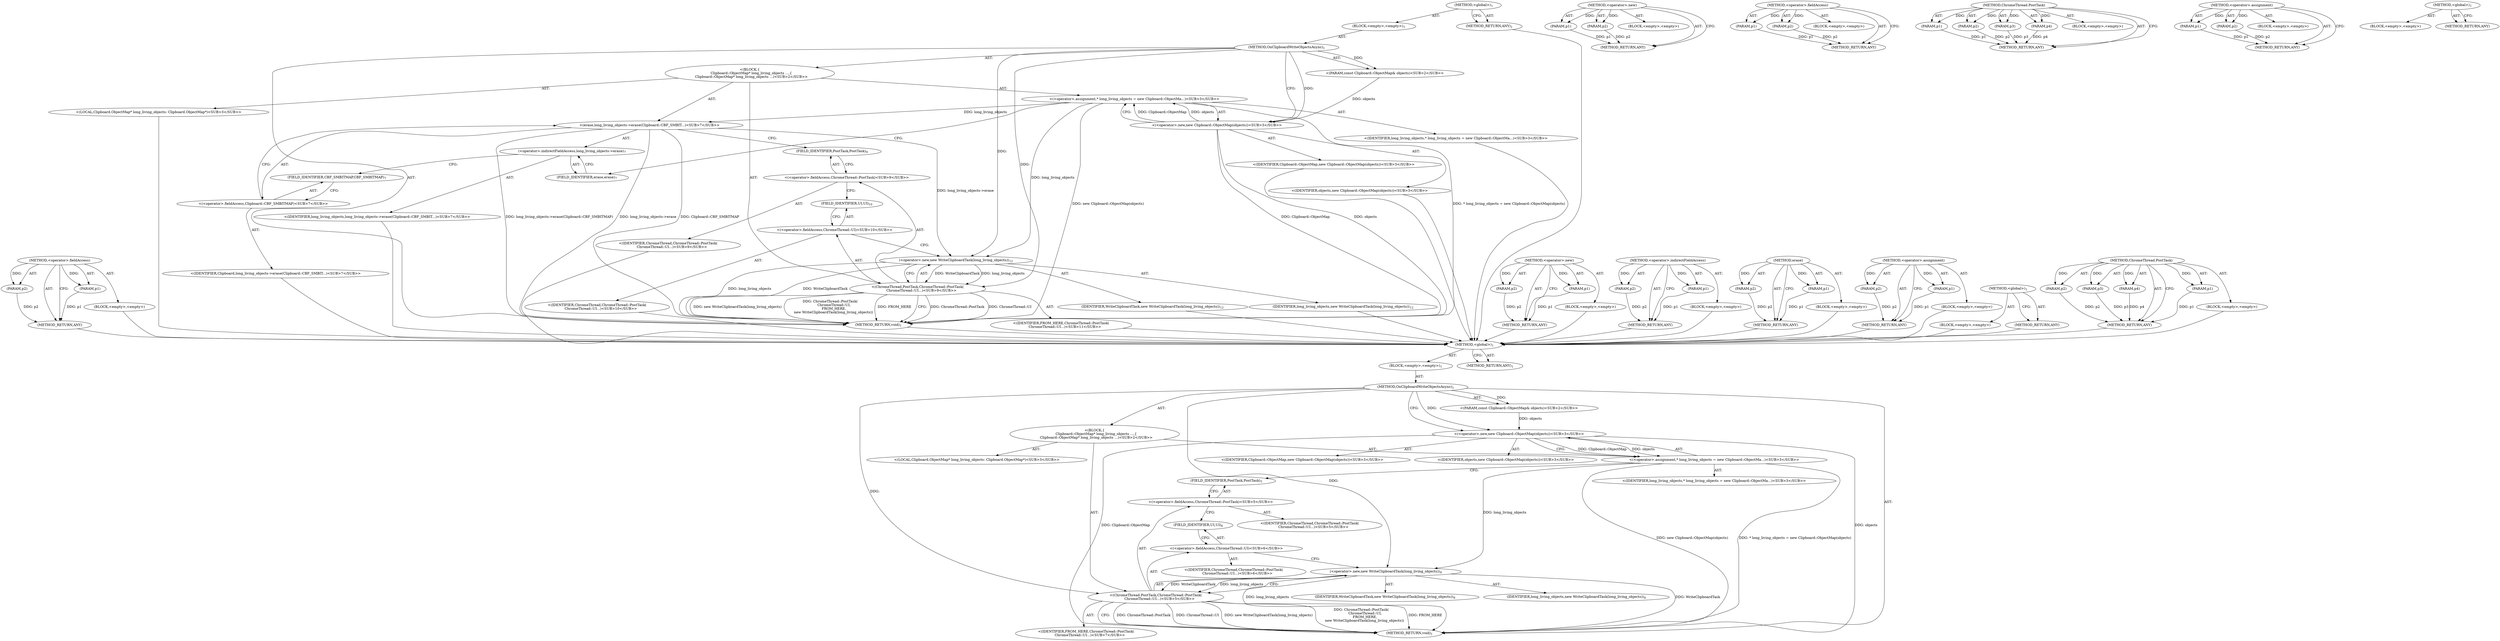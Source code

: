 digraph "ChromeThread.PostTask" {
vulnerable_6 [label=<(METHOD,&lt;global&gt;)<SUB>1</SUB>>];
vulnerable_7 [label=<(BLOCK,&lt;empty&gt;,&lt;empty&gt;)<SUB>1</SUB>>];
vulnerable_8 [label=<(METHOD,OnClipboardWriteObjectsAsync)<SUB>1</SUB>>];
vulnerable_9 [label="<(PARAM,const Clipboard::ObjectMap&amp; objects)<SUB>2</SUB>>"];
vulnerable_10 [label="<(BLOCK,{
   Clipboard::ObjectMap* long_living_objects ...,{
   Clipboard::ObjectMap* long_living_objects ...)<SUB>2</SUB>>"];
vulnerable_11 [label="<(LOCAL,Clipboard.ObjectMap* long_living_objects: Clipboard.ObjectMap*)<SUB>3</SUB>>"];
vulnerable_12 [label="<(&lt;operator&gt;.assignment,* long_living_objects = new Clipboard::ObjectMa...)<SUB>3</SUB>>"];
vulnerable_13 [label="<(IDENTIFIER,long_living_objects,* long_living_objects = new Clipboard::ObjectMa...)<SUB>3</SUB>>"];
vulnerable_14 [label="<(&lt;operator&gt;.new,new Clipboard::ObjectMap(objects))<SUB>3</SUB>>"];
vulnerable_15 [label="<(IDENTIFIER,Clipboard::ObjectMap,new Clipboard::ObjectMap(objects))<SUB>3</SUB>>"];
vulnerable_16 [label="<(IDENTIFIER,objects,new Clipboard::ObjectMap(objects))<SUB>3</SUB>>"];
vulnerable_17 [label="<(ChromeThread.PostTask,ChromeThread::PostTask(
       ChromeThread::UI...)<SUB>5</SUB>>"];
vulnerable_18 [label="<(&lt;operator&gt;.fieldAccess,ChromeThread::PostTask)<SUB>5</SUB>>"];
vulnerable_19 [label="<(IDENTIFIER,ChromeThread,ChromeThread::PostTask(
       ChromeThread::UI...)<SUB>5</SUB>>"];
vulnerable_20 [label=<(FIELD_IDENTIFIER,PostTask,PostTask)<SUB>5</SUB>>];
vulnerable_21 [label="<(&lt;operator&gt;.fieldAccess,ChromeThread::UI)<SUB>6</SUB>>"];
vulnerable_22 [label="<(IDENTIFIER,ChromeThread,ChromeThread::PostTask(
       ChromeThread::UI...)<SUB>6</SUB>>"];
vulnerable_23 [label=<(FIELD_IDENTIFIER,UI,UI)<SUB>6</SUB>>];
vulnerable_24 [label="<(IDENTIFIER,FROM_HERE,ChromeThread::PostTask(
       ChromeThread::UI...)<SUB>7</SUB>>"];
vulnerable_25 [label=<(&lt;operator&gt;.new,new WriteClipboardTask(long_living_objects))<SUB>8</SUB>>];
vulnerable_26 [label=<(IDENTIFIER,WriteClipboardTask,new WriteClipboardTask(long_living_objects))<SUB>8</SUB>>];
vulnerable_27 [label=<(IDENTIFIER,long_living_objects,new WriteClipboardTask(long_living_objects))<SUB>8</SUB>>];
vulnerable_28 [label=<(METHOD_RETURN,void)<SUB>1</SUB>>];
vulnerable_30 [label=<(METHOD_RETURN,ANY)<SUB>1</SUB>>];
vulnerable_56 [label=<(METHOD,&lt;operator&gt;.new)>];
vulnerable_57 [label=<(PARAM,p1)>];
vulnerable_58 [label=<(PARAM,p2)>];
vulnerable_59 [label=<(BLOCK,&lt;empty&gt;,&lt;empty&gt;)>];
vulnerable_60 [label=<(METHOD_RETURN,ANY)>];
vulnerable_68 [label=<(METHOD,&lt;operator&gt;.fieldAccess)>];
vulnerable_69 [label=<(PARAM,p1)>];
vulnerable_70 [label=<(PARAM,p2)>];
vulnerable_71 [label=<(BLOCK,&lt;empty&gt;,&lt;empty&gt;)>];
vulnerable_72 [label=<(METHOD_RETURN,ANY)>];
vulnerable_61 [label=<(METHOD,ChromeThread.PostTask)>];
vulnerable_62 [label=<(PARAM,p1)>];
vulnerable_63 [label=<(PARAM,p2)>];
vulnerable_64 [label=<(PARAM,p3)>];
vulnerable_65 [label=<(PARAM,p4)>];
vulnerable_66 [label=<(BLOCK,&lt;empty&gt;,&lt;empty&gt;)>];
vulnerable_67 [label=<(METHOD_RETURN,ANY)>];
vulnerable_51 [label=<(METHOD,&lt;operator&gt;.assignment)>];
vulnerable_52 [label=<(PARAM,p1)>];
vulnerable_53 [label=<(PARAM,p2)>];
vulnerable_54 [label=<(BLOCK,&lt;empty&gt;,&lt;empty&gt;)>];
vulnerable_55 [label=<(METHOD_RETURN,ANY)>];
vulnerable_45 [label=<(METHOD,&lt;global&gt;)<SUB>1</SUB>>];
vulnerable_46 [label=<(BLOCK,&lt;empty&gt;,&lt;empty&gt;)>];
vulnerable_47 [label=<(METHOD_RETURN,ANY)>];
fixed_78 [label=<(METHOD,&lt;operator&gt;.fieldAccess)>];
fixed_79 [label=<(PARAM,p1)>];
fixed_80 [label=<(PARAM,p2)>];
fixed_81 [label=<(BLOCK,&lt;empty&gt;,&lt;empty&gt;)>];
fixed_82 [label=<(METHOD_RETURN,ANY)>];
fixed_6 [label=<(METHOD,&lt;global&gt;)<SUB>1</SUB>>];
fixed_7 [label=<(BLOCK,&lt;empty&gt;,&lt;empty&gt;)<SUB>1</SUB>>];
fixed_8 [label=<(METHOD,OnClipboardWriteObjectsAsync)<SUB>1</SUB>>];
fixed_9 [label="<(PARAM,const Clipboard::ObjectMap&amp; objects)<SUB>2</SUB>>"];
fixed_10 [label="<(BLOCK,{
   Clipboard::ObjectMap* long_living_objects ...,{
   Clipboard::ObjectMap* long_living_objects ...)<SUB>2</SUB>>"];
fixed_11 [label="<(LOCAL,Clipboard.ObjectMap* long_living_objects: Clipboard.ObjectMap*)<SUB>3</SUB>>"];
fixed_12 [label="<(&lt;operator&gt;.assignment,* long_living_objects = new Clipboard::ObjectMa...)<SUB>3</SUB>>"];
fixed_13 [label="<(IDENTIFIER,long_living_objects,* long_living_objects = new Clipboard::ObjectMa...)<SUB>3</SUB>>"];
fixed_14 [label="<(&lt;operator&gt;.new,new Clipboard::ObjectMap(objects))<SUB>3</SUB>>"];
fixed_15 [label="<(IDENTIFIER,Clipboard::ObjectMap,new Clipboard::ObjectMap(objects))<SUB>3</SUB>>"];
fixed_16 [label="<(IDENTIFIER,objects,new Clipboard::ObjectMap(objects))<SUB>3</SUB>>"];
fixed_17 [label="<(erase,long_living_objects-&gt;erase(Clipboard::CBF_SMBIT...)<SUB>7</SUB>>"];
fixed_18 [label=<(&lt;operator&gt;.indirectFieldAccess,long_living_objects-&gt;erase)<SUB>7</SUB>>];
fixed_19 [label="<(IDENTIFIER,long_living_objects,long_living_objects-&gt;erase(Clipboard::CBF_SMBIT...)<SUB>7</SUB>>"];
fixed_20 [label=<(FIELD_IDENTIFIER,erase,erase)<SUB>7</SUB>>];
fixed_21 [label="<(&lt;operator&gt;.fieldAccess,Clipboard::CBF_SMBITMAP)<SUB>7</SUB>>"];
fixed_22 [label="<(IDENTIFIER,Clipboard,long_living_objects-&gt;erase(Clipboard::CBF_SMBIT...)<SUB>7</SUB>>"];
fixed_23 [label=<(FIELD_IDENTIFIER,CBF_SMBITMAP,CBF_SMBITMAP)<SUB>7</SUB>>];
fixed_24 [label="<(ChromeThread.PostTask,ChromeThread::PostTask(
       ChromeThread::UI...)<SUB>9</SUB>>"];
fixed_25 [label="<(&lt;operator&gt;.fieldAccess,ChromeThread::PostTask)<SUB>9</SUB>>"];
fixed_26 [label="<(IDENTIFIER,ChromeThread,ChromeThread::PostTask(
       ChromeThread::UI...)<SUB>9</SUB>>"];
fixed_27 [label=<(FIELD_IDENTIFIER,PostTask,PostTask)<SUB>9</SUB>>];
fixed_28 [label="<(&lt;operator&gt;.fieldAccess,ChromeThread::UI)<SUB>10</SUB>>"];
fixed_29 [label="<(IDENTIFIER,ChromeThread,ChromeThread::PostTask(
       ChromeThread::UI...)<SUB>10</SUB>>"];
fixed_30 [label=<(FIELD_IDENTIFIER,UI,UI)<SUB>10</SUB>>];
fixed_31 [label="<(IDENTIFIER,FROM_HERE,ChromeThread::PostTask(
       ChromeThread::UI...)<SUB>11</SUB>>"];
fixed_32 [label=<(&lt;operator&gt;.new,new WriteClipboardTask(long_living_objects))<SUB>12</SUB>>];
fixed_33 [label=<(IDENTIFIER,WriteClipboardTask,new WriteClipboardTask(long_living_objects))<SUB>12</SUB>>];
fixed_34 [label=<(IDENTIFIER,long_living_objects,new WriteClipboardTask(long_living_objects))<SUB>12</SUB>>];
fixed_35 [label=<(METHOD_RETURN,void)<SUB>1</SUB>>];
fixed_37 [label=<(METHOD_RETURN,ANY)<SUB>1</SUB>>];
fixed_63 [label=<(METHOD,&lt;operator&gt;.new)>];
fixed_64 [label=<(PARAM,p1)>];
fixed_65 [label=<(PARAM,p2)>];
fixed_66 [label=<(BLOCK,&lt;empty&gt;,&lt;empty&gt;)>];
fixed_67 [label=<(METHOD_RETURN,ANY)>];
fixed_73 [label=<(METHOD,&lt;operator&gt;.indirectFieldAccess)>];
fixed_74 [label=<(PARAM,p1)>];
fixed_75 [label=<(PARAM,p2)>];
fixed_76 [label=<(BLOCK,&lt;empty&gt;,&lt;empty&gt;)>];
fixed_77 [label=<(METHOD_RETURN,ANY)>];
fixed_68 [label=<(METHOD,erase)>];
fixed_69 [label=<(PARAM,p1)>];
fixed_70 [label=<(PARAM,p2)>];
fixed_71 [label=<(BLOCK,&lt;empty&gt;,&lt;empty&gt;)>];
fixed_72 [label=<(METHOD_RETURN,ANY)>];
fixed_58 [label=<(METHOD,&lt;operator&gt;.assignment)>];
fixed_59 [label=<(PARAM,p1)>];
fixed_60 [label=<(PARAM,p2)>];
fixed_61 [label=<(BLOCK,&lt;empty&gt;,&lt;empty&gt;)>];
fixed_62 [label=<(METHOD_RETURN,ANY)>];
fixed_52 [label=<(METHOD,&lt;global&gt;)<SUB>1</SUB>>];
fixed_53 [label=<(BLOCK,&lt;empty&gt;,&lt;empty&gt;)>];
fixed_54 [label=<(METHOD_RETURN,ANY)>];
fixed_83 [label=<(METHOD,ChromeThread.PostTask)>];
fixed_84 [label=<(PARAM,p1)>];
fixed_85 [label=<(PARAM,p2)>];
fixed_86 [label=<(PARAM,p3)>];
fixed_87 [label=<(PARAM,p4)>];
fixed_88 [label=<(BLOCK,&lt;empty&gt;,&lt;empty&gt;)>];
fixed_89 [label=<(METHOD_RETURN,ANY)>];
vulnerable_6 -> vulnerable_7  [key=0, label="AST: "];
vulnerable_6 -> vulnerable_30  [key=0, label="AST: "];
vulnerable_6 -> vulnerable_30  [key=1, label="CFG: "];
vulnerable_7 -> vulnerable_8  [key=0, label="AST: "];
vulnerable_8 -> vulnerable_9  [key=0, label="AST: "];
vulnerable_8 -> vulnerable_9  [key=1, label="DDG: "];
vulnerable_8 -> vulnerable_10  [key=0, label="AST: "];
vulnerable_8 -> vulnerable_28  [key=0, label="AST: "];
vulnerable_8 -> vulnerable_14  [key=0, label="CFG: "];
vulnerable_8 -> vulnerable_14  [key=1, label="DDG: "];
vulnerable_8 -> vulnerable_17  [key=0, label="DDG: "];
vulnerable_8 -> vulnerable_25  [key=0, label="DDG: "];
vulnerable_9 -> vulnerable_14  [key=0, label="DDG: objects"];
vulnerable_10 -> vulnerable_11  [key=0, label="AST: "];
vulnerable_10 -> vulnerable_12  [key=0, label="AST: "];
vulnerable_10 -> vulnerable_17  [key=0, label="AST: "];
vulnerable_12 -> vulnerable_13  [key=0, label="AST: "];
vulnerable_12 -> vulnerable_14  [key=0, label="AST: "];
vulnerable_12 -> vulnerable_20  [key=0, label="CFG: "];
vulnerable_12 -> vulnerable_28  [key=0, label="DDG: new Clipboard::ObjectMap(objects)"];
vulnerable_12 -> vulnerable_28  [key=1, label="DDG: * long_living_objects = new Clipboard::ObjectMap(objects)"];
vulnerable_12 -> vulnerable_25  [key=0, label="DDG: long_living_objects"];
vulnerable_14 -> vulnerable_15  [key=0, label="AST: "];
vulnerable_14 -> vulnerable_16  [key=0, label="AST: "];
vulnerable_14 -> vulnerable_12  [key=0, label="CFG: "];
vulnerable_14 -> vulnerable_12  [key=1, label="DDG: Clipboard::ObjectMap"];
vulnerable_14 -> vulnerable_12  [key=2, label="DDG: objects"];
vulnerable_14 -> vulnerable_28  [key=0, label="DDG: objects"];
vulnerable_14 -> vulnerable_28  [key=1, label="DDG: Clipboard::ObjectMap"];
vulnerable_17 -> vulnerable_18  [key=0, label="AST: "];
vulnerable_17 -> vulnerable_21  [key=0, label="AST: "];
vulnerable_17 -> vulnerable_24  [key=0, label="AST: "];
vulnerable_17 -> vulnerable_25  [key=0, label="AST: "];
vulnerable_17 -> vulnerable_28  [key=0, label="CFG: "];
vulnerable_17 -> vulnerable_28  [key=1, label="DDG: ChromeThread::PostTask"];
vulnerable_17 -> vulnerable_28  [key=2, label="DDG: ChromeThread::UI"];
vulnerable_17 -> vulnerable_28  [key=3, label="DDG: new WriteClipboardTask(long_living_objects)"];
vulnerable_17 -> vulnerable_28  [key=4, label="DDG: ChromeThread::PostTask(
       ChromeThread::UI,
       FROM_HERE,
      new WriteClipboardTask(long_living_objects))"];
vulnerable_17 -> vulnerable_28  [key=5, label="DDG: FROM_HERE"];
vulnerable_18 -> vulnerable_19  [key=0, label="AST: "];
vulnerable_18 -> vulnerable_20  [key=0, label="AST: "];
vulnerable_18 -> vulnerable_23  [key=0, label="CFG: "];
vulnerable_20 -> vulnerable_18  [key=0, label="CFG: "];
vulnerable_21 -> vulnerable_22  [key=0, label="AST: "];
vulnerable_21 -> vulnerable_23  [key=0, label="AST: "];
vulnerable_21 -> vulnerable_25  [key=0, label="CFG: "];
vulnerable_23 -> vulnerable_21  [key=0, label="CFG: "];
vulnerable_25 -> vulnerable_26  [key=0, label="AST: "];
vulnerable_25 -> vulnerable_27  [key=0, label="AST: "];
vulnerable_25 -> vulnerable_17  [key=0, label="CFG: "];
vulnerable_25 -> vulnerable_17  [key=1, label="DDG: WriteClipboardTask"];
vulnerable_25 -> vulnerable_17  [key=2, label="DDG: long_living_objects"];
vulnerable_25 -> vulnerable_28  [key=0, label="DDG: long_living_objects"];
vulnerable_25 -> vulnerable_28  [key=1, label="DDG: WriteClipboardTask"];
vulnerable_56 -> vulnerable_57  [key=0, label="AST: "];
vulnerable_56 -> vulnerable_57  [key=1, label="DDG: "];
vulnerable_56 -> vulnerable_59  [key=0, label="AST: "];
vulnerable_56 -> vulnerable_58  [key=0, label="AST: "];
vulnerable_56 -> vulnerable_58  [key=1, label="DDG: "];
vulnerable_56 -> vulnerable_60  [key=0, label="AST: "];
vulnerable_56 -> vulnerable_60  [key=1, label="CFG: "];
vulnerable_57 -> vulnerable_60  [key=0, label="DDG: p1"];
vulnerable_58 -> vulnerable_60  [key=0, label="DDG: p2"];
vulnerable_68 -> vulnerable_69  [key=0, label="AST: "];
vulnerable_68 -> vulnerable_69  [key=1, label="DDG: "];
vulnerable_68 -> vulnerable_71  [key=0, label="AST: "];
vulnerable_68 -> vulnerable_70  [key=0, label="AST: "];
vulnerable_68 -> vulnerable_70  [key=1, label="DDG: "];
vulnerable_68 -> vulnerable_72  [key=0, label="AST: "];
vulnerable_68 -> vulnerable_72  [key=1, label="CFG: "];
vulnerable_69 -> vulnerable_72  [key=0, label="DDG: p1"];
vulnerable_70 -> vulnerable_72  [key=0, label="DDG: p2"];
vulnerable_61 -> vulnerable_62  [key=0, label="AST: "];
vulnerable_61 -> vulnerable_62  [key=1, label="DDG: "];
vulnerable_61 -> vulnerable_66  [key=0, label="AST: "];
vulnerable_61 -> vulnerable_63  [key=0, label="AST: "];
vulnerable_61 -> vulnerable_63  [key=1, label="DDG: "];
vulnerable_61 -> vulnerable_67  [key=0, label="AST: "];
vulnerable_61 -> vulnerable_67  [key=1, label="CFG: "];
vulnerable_61 -> vulnerable_64  [key=0, label="AST: "];
vulnerable_61 -> vulnerable_64  [key=1, label="DDG: "];
vulnerable_61 -> vulnerable_65  [key=0, label="AST: "];
vulnerable_61 -> vulnerable_65  [key=1, label="DDG: "];
vulnerable_62 -> vulnerable_67  [key=0, label="DDG: p1"];
vulnerable_63 -> vulnerable_67  [key=0, label="DDG: p2"];
vulnerable_64 -> vulnerable_67  [key=0, label="DDG: p3"];
vulnerable_65 -> vulnerable_67  [key=0, label="DDG: p4"];
vulnerable_51 -> vulnerable_52  [key=0, label="AST: "];
vulnerable_51 -> vulnerable_52  [key=1, label="DDG: "];
vulnerable_51 -> vulnerable_54  [key=0, label="AST: "];
vulnerable_51 -> vulnerable_53  [key=0, label="AST: "];
vulnerable_51 -> vulnerable_53  [key=1, label="DDG: "];
vulnerable_51 -> vulnerable_55  [key=0, label="AST: "];
vulnerable_51 -> vulnerable_55  [key=1, label="CFG: "];
vulnerable_52 -> vulnerable_55  [key=0, label="DDG: p1"];
vulnerable_53 -> vulnerable_55  [key=0, label="DDG: p2"];
vulnerable_45 -> vulnerable_46  [key=0, label="AST: "];
vulnerable_45 -> vulnerable_47  [key=0, label="AST: "];
vulnerable_45 -> vulnerable_47  [key=1, label="CFG: "];
fixed_78 -> fixed_79  [key=0, label="AST: "];
fixed_78 -> fixed_79  [key=1, label="DDG: "];
fixed_78 -> fixed_81  [key=0, label="AST: "];
fixed_78 -> fixed_80  [key=0, label="AST: "];
fixed_78 -> fixed_80  [key=1, label="DDG: "];
fixed_78 -> fixed_82  [key=0, label="AST: "];
fixed_78 -> fixed_82  [key=1, label="CFG: "];
fixed_79 -> fixed_82  [key=0, label="DDG: p1"];
fixed_80 -> fixed_82  [key=0, label="DDG: p2"];
fixed_81 -> vulnerable_6  [key=0];
fixed_82 -> vulnerable_6  [key=0];
fixed_6 -> fixed_7  [key=0, label="AST: "];
fixed_6 -> fixed_37  [key=0, label="AST: "];
fixed_6 -> fixed_37  [key=1, label="CFG: "];
fixed_7 -> fixed_8  [key=0, label="AST: "];
fixed_8 -> fixed_9  [key=0, label="AST: "];
fixed_8 -> fixed_9  [key=1, label="DDG: "];
fixed_8 -> fixed_10  [key=0, label="AST: "];
fixed_8 -> fixed_35  [key=0, label="AST: "];
fixed_8 -> fixed_14  [key=0, label="CFG: "];
fixed_8 -> fixed_14  [key=1, label="DDG: "];
fixed_8 -> fixed_24  [key=0, label="DDG: "];
fixed_8 -> fixed_32  [key=0, label="DDG: "];
fixed_9 -> fixed_14  [key=0, label="DDG: objects"];
fixed_10 -> fixed_11  [key=0, label="AST: "];
fixed_10 -> fixed_12  [key=0, label="AST: "];
fixed_10 -> fixed_17  [key=0, label="AST: "];
fixed_10 -> fixed_24  [key=0, label="AST: "];
fixed_11 -> vulnerable_6  [key=0];
fixed_12 -> fixed_13  [key=0, label="AST: "];
fixed_12 -> fixed_14  [key=0, label="AST: "];
fixed_12 -> fixed_20  [key=0, label="CFG: "];
fixed_12 -> fixed_35  [key=0, label="DDG: new Clipboard::ObjectMap(objects)"];
fixed_12 -> fixed_35  [key=1, label="DDG: * long_living_objects = new Clipboard::ObjectMap(objects)"];
fixed_12 -> fixed_17  [key=0, label="DDG: long_living_objects"];
fixed_12 -> fixed_32  [key=0, label="DDG: long_living_objects"];
fixed_13 -> vulnerable_6  [key=0];
fixed_14 -> fixed_15  [key=0, label="AST: "];
fixed_14 -> fixed_16  [key=0, label="AST: "];
fixed_14 -> fixed_12  [key=0, label="CFG: "];
fixed_14 -> fixed_12  [key=1, label="DDG: Clipboard::ObjectMap"];
fixed_14 -> fixed_12  [key=2, label="DDG: objects"];
fixed_14 -> fixed_35  [key=0, label="DDG: objects"];
fixed_14 -> fixed_35  [key=1, label="DDG: Clipboard::ObjectMap"];
fixed_15 -> vulnerable_6  [key=0];
fixed_16 -> vulnerable_6  [key=0];
fixed_17 -> fixed_18  [key=0, label="AST: "];
fixed_17 -> fixed_21  [key=0, label="AST: "];
fixed_17 -> fixed_27  [key=0, label="CFG: "];
fixed_17 -> fixed_35  [key=0, label="DDG: long_living_objects-&gt;erase"];
fixed_17 -> fixed_35  [key=1, label="DDG: Clipboard::CBF_SMBITMAP"];
fixed_17 -> fixed_35  [key=2, label="DDG: long_living_objects-&gt;erase(Clipboard::CBF_SMBITMAP)"];
fixed_17 -> fixed_32  [key=0, label="DDG: long_living_objects-&gt;erase"];
fixed_18 -> fixed_19  [key=0, label="AST: "];
fixed_18 -> fixed_20  [key=0, label="AST: "];
fixed_18 -> fixed_23  [key=0, label="CFG: "];
fixed_19 -> vulnerable_6  [key=0];
fixed_20 -> fixed_18  [key=0, label="CFG: "];
fixed_21 -> fixed_22  [key=0, label="AST: "];
fixed_21 -> fixed_23  [key=0, label="AST: "];
fixed_21 -> fixed_17  [key=0, label="CFG: "];
fixed_22 -> vulnerable_6  [key=0];
fixed_23 -> fixed_21  [key=0, label="CFG: "];
fixed_24 -> fixed_25  [key=0, label="AST: "];
fixed_24 -> fixed_28  [key=0, label="AST: "];
fixed_24 -> fixed_31  [key=0, label="AST: "];
fixed_24 -> fixed_32  [key=0, label="AST: "];
fixed_24 -> fixed_35  [key=0, label="CFG: "];
fixed_24 -> fixed_35  [key=1, label="DDG: ChromeThread::PostTask"];
fixed_24 -> fixed_35  [key=2, label="DDG: ChromeThread::UI"];
fixed_24 -> fixed_35  [key=3, label="DDG: new WriteClipboardTask(long_living_objects)"];
fixed_24 -> fixed_35  [key=4, label="DDG: ChromeThread::PostTask(
       ChromeThread::UI,
       FROM_HERE,
      new WriteClipboardTask(long_living_objects))"];
fixed_24 -> fixed_35  [key=5, label="DDG: FROM_HERE"];
fixed_25 -> fixed_26  [key=0, label="AST: "];
fixed_25 -> fixed_27  [key=0, label="AST: "];
fixed_25 -> fixed_30  [key=0, label="CFG: "];
fixed_26 -> vulnerable_6  [key=0];
fixed_27 -> fixed_25  [key=0, label="CFG: "];
fixed_28 -> fixed_29  [key=0, label="AST: "];
fixed_28 -> fixed_30  [key=0, label="AST: "];
fixed_28 -> fixed_32  [key=0, label="CFG: "];
fixed_29 -> vulnerable_6  [key=0];
fixed_30 -> fixed_28  [key=0, label="CFG: "];
fixed_31 -> vulnerable_6  [key=0];
fixed_32 -> fixed_33  [key=0, label="AST: "];
fixed_32 -> fixed_34  [key=0, label="AST: "];
fixed_32 -> fixed_24  [key=0, label="CFG: "];
fixed_32 -> fixed_24  [key=1, label="DDG: WriteClipboardTask"];
fixed_32 -> fixed_24  [key=2, label="DDG: long_living_objects"];
fixed_32 -> fixed_35  [key=0, label="DDG: long_living_objects"];
fixed_32 -> fixed_35  [key=1, label="DDG: WriteClipboardTask"];
fixed_33 -> vulnerable_6  [key=0];
fixed_34 -> vulnerable_6  [key=0];
fixed_35 -> vulnerable_6  [key=0];
fixed_37 -> vulnerable_6  [key=0];
fixed_63 -> fixed_64  [key=0, label="AST: "];
fixed_63 -> fixed_64  [key=1, label="DDG: "];
fixed_63 -> fixed_66  [key=0, label="AST: "];
fixed_63 -> fixed_65  [key=0, label="AST: "];
fixed_63 -> fixed_65  [key=1, label="DDG: "];
fixed_63 -> fixed_67  [key=0, label="AST: "];
fixed_63 -> fixed_67  [key=1, label="CFG: "];
fixed_64 -> fixed_67  [key=0, label="DDG: p1"];
fixed_65 -> fixed_67  [key=0, label="DDG: p2"];
fixed_66 -> vulnerable_6  [key=0];
fixed_67 -> vulnerable_6  [key=0];
fixed_73 -> fixed_74  [key=0, label="AST: "];
fixed_73 -> fixed_74  [key=1, label="DDG: "];
fixed_73 -> fixed_76  [key=0, label="AST: "];
fixed_73 -> fixed_75  [key=0, label="AST: "];
fixed_73 -> fixed_75  [key=1, label="DDG: "];
fixed_73 -> fixed_77  [key=0, label="AST: "];
fixed_73 -> fixed_77  [key=1, label="CFG: "];
fixed_74 -> fixed_77  [key=0, label="DDG: p1"];
fixed_75 -> fixed_77  [key=0, label="DDG: p2"];
fixed_76 -> vulnerable_6  [key=0];
fixed_77 -> vulnerable_6  [key=0];
fixed_68 -> fixed_69  [key=0, label="AST: "];
fixed_68 -> fixed_69  [key=1, label="DDG: "];
fixed_68 -> fixed_71  [key=0, label="AST: "];
fixed_68 -> fixed_70  [key=0, label="AST: "];
fixed_68 -> fixed_70  [key=1, label="DDG: "];
fixed_68 -> fixed_72  [key=0, label="AST: "];
fixed_68 -> fixed_72  [key=1, label="CFG: "];
fixed_69 -> fixed_72  [key=0, label="DDG: p1"];
fixed_70 -> fixed_72  [key=0, label="DDG: p2"];
fixed_71 -> vulnerable_6  [key=0];
fixed_72 -> vulnerable_6  [key=0];
fixed_58 -> fixed_59  [key=0, label="AST: "];
fixed_58 -> fixed_59  [key=1, label="DDG: "];
fixed_58 -> fixed_61  [key=0, label="AST: "];
fixed_58 -> fixed_60  [key=0, label="AST: "];
fixed_58 -> fixed_60  [key=1, label="DDG: "];
fixed_58 -> fixed_62  [key=0, label="AST: "];
fixed_58 -> fixed_62  [key=1, label="CFG: "];
fixed_59 -> fixed_62  [key=0, label="DDG: p1"];
fixed_60 -> fixed_62  [key=0, label="DDG: p2"];
fixed_61 -> vulnerable_6  [key=0];
fixed_62 -> vulnerable_6  [key=0];
fixed_52 -> fixed_53  [key=0, label="AST: "];
fixed_52 -> fixed_54  [key=0, label="AST: "];
fixed_52 -> fixed_54  [key=1, label="CFG: "];
fixed_53 -> vulnerable_6  [key=0];
fixed_54 -> vulnerable_6  [key=0];
fixed_83 -> fixed_84  [key=0, label="AST: "];
fixed_83 -> fixed_84  [key=1, label="DDG: "];
fixed_83 -> fixed_88  [key=0, label="AST: "];
fixed_83 -> fixed_85  [key=0, label="AST: "];
fixed_83 -> fixed_85  [key=1, label="DDG: "];
fixed_83 -> fixed_89  [key=0, label="AST: "];
fixed_83 -> fixed_89  [key=1, label="CFG: "];
fixed_83 -> fixed_86  [key=0, label="AST: "];
fixed_83 -> fixed_86  [key=1, label="DDG: "];
fixed_83 -> fixed_87  [key=0, label="AST: "];
fixed_83 -> fixed_87  [key=1, label="DDG: "];
fixed_84 -> fixed_89  [key=0, label="DDG: p1"];
fixed_85 -> fixed_89  [key=0, label="DDG: p2"];
fixed_86 -> fixed_89  [key=0, label="DDG: p3"];
fixed_87 -> fixed_89  [key=0, label="DDG: p4"];
fixed_88 -> vulnerable_6  [key=0];
fixed_89 -> vulnerable_6  [key=0];
}

